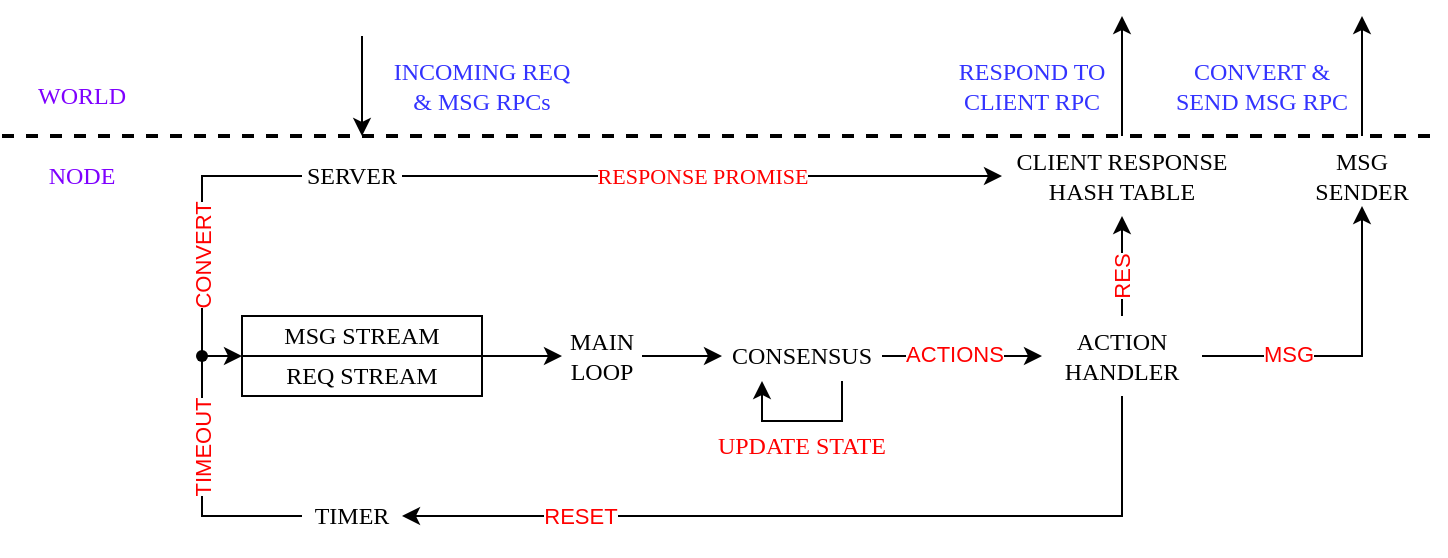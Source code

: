 <mxfile version="21.2.9" type="device">
  <diagram name="Page-1" id="JZkA9TRILaR4p1v6_rER">
    <mxGraphModel dx="954" dy="539" grid="1" gridSize="10" guides="1" tooltips="1" connect="1" arrows="1" fold="1" page="1" pageScale="1" pageWidth="827" pageHeight="1169" math="0" shadow="0">
      <root>
        <mxCell id="0" />
        <mxCell id="1" parent="0" />
        <mxCell id="CLfuMDrshBJl6o2t5jXt-18" style="edgeStyle=orthogonalEdgeStyle;rounded=0;orthogonalLoop=1;jettySize=auto;html=1;exitX=1;exitY=0.5;exitDx=0;exitDy=0;entryX=0;entryY=0.5;entryDx=0;entryDy=0;" parent="1" source="BRn1yeUsOaQLW5uw8jZz-2" target="CLfuMDrshBJl6o2t5jXt-1" edge="1">
          <mxGeometry relative="1" as="geometry" />
        </mxCell>
        <mxCell id="BRn1yeUsOaQLW5uw8jZz-2" value="&lt;font data-font-src=&quot;https://fonts.googleapis.com/css?family=Computer+Modern&quot; style=&quot;font-size: 12px;&quot;&gt;MAIN LOOP&lt;/font&gt;" style="text;html=1;strokeColor=none;fillColor=none;align=center;verticalAlign=middle;whiteSpace=wrap;rounded=0;fontFamily=Computer Modern;fontSource=https%3A%2F%2Ffonts.googleapis.com%2Fcss%3Ffamily%3DComputer%2BModern;fontSize=12;" parent="1" vertex="1">
          <mxGeometry x="360" y="330" width="40" height="40" as="geometry" />
        </mxCell>
        <mxCell id="CLfuMDrshBJl6o2t5jXt-6" style="edgeStyle=orthogonalEdgeStyle;rounded=0;orthogonalLoop=1;jettySize=auto;html=1;exitX=0.5;exitY=1;exitDx=0;exitDy=0;entryX=1;entryY=0.5;entryDx=0;entryDy=0;" parent="1" source="BRn1yeUsOaQLW5uw8jZz-3" target="BRn1yeUsOaQLW5uw8jZz-8" edge="1">
          <mxGeometry relative="1" as="geometry" />
        </mxCell>
        <mxCell id="hZi3n4WkQ5yEn1AbPtqE-3" value="&lt;font color=&quot;#ff0000&quot;&gt;RESET&lt;/font&gt;" style="edgeLabel;html=1;align=center;verticalAlign=middle;resizable=0;points=[];" vertex="1" connectable="0" parent="CLfuMDrshBJl6o2t5jXt-6">
          <mxGeometry x="0.576" relative="1" as="geometry">
            <mxPoint as="offset" />
          </mxGeometry>
        </mxCell>
        <mxCell id="CLfuMDrshBJl6o2t5jXt-23" style="edgeStyle=orthogonalEdgeStyle;rounded=0;orthogonalLoop=1;jettySize=auto;html=1;exitX=0.5;exitY=0;exitDx=0;exitDy=0;entryX=0.5;entryY=1;entryDx=0;entryDy=0;" parent="1" source="BRn1yeUsOaQLW5uw8jZz-3" target="BRn1yeUsOaQLW5uw8jZz-11" edge="1">
          <mxGeometry relative="1" as="geometry" />
        </mxCell>
        <mxCell id="hZi3n4WkQ5yEn1AbPtqE-9" value="&lt;font color=&quot;#ff0000&quot;&gt;RES&lt;/font&gt;" style="edgeLabel;html=1;align=center;verticalAlign=middle;resizable=0;points=[];rotation=-90;" vertex="1" connectable="0" parent="CLfuMDrshBJl6o2t5jXt-23">
          <mxGeometry x="-0.175" y="-2" relative="1" as="geometry">
            <mxPoint x="-2" y="1" as="offset" />
          </mxGeometry>
        </mxCell>
        <mxCell id="CLfuMDrshBJl6o2t5jXt-25" style="edgeStyle=orthogonalEdgeStyle;rounded=0;orthogonalLoop=1;jettySize=auto;html=1;exitX=1;exitY=0.5;exitDx=0;exitDy=0;entryX=0.5;entryY=1;entryDx=0;entryDy=0;" parent="1" source="BRn1yeUsOaQLW5uw8jZz-3" target="BRn1yeUsOaQLW5uw8jZz-12" edge="1">
          <mxGeometry relative="1" as="geometry" />
        </mxCell>
        <mxCell id="hZi3n4WkQ5yEn1AbPtqE-4" value="&lt;font color=&quot;#ff0000&quot;&gt;MSG&lt;/font&gt;" style="edgeLabel;html=1;align=center;verticalAlign=middle;resizable=0;points=[];" vertex="1" connectable="0" parent="CLfuMDrshBJl6o2t5jXt-25">
          <mxGeometry x="-0.448" y="1" relative="1" as="geometry">
            <mxPoint as="offset" />
          </mxGeometry>
        </mxCell>
        <mxCell id="BRn1yeUsOaQLW5uw8jZz-3" value="&lt;font data-font-src=&quot;https://fonts.googleapis.com/css?family=Computer+Modern&quot;&gt;ACTION HANDLER&lt;/font&gt;" style="text;html=1;strokeColor=none;fillColor=none;align=center;verticalAlign=middle;whiteSpace=wrap;rounded=0;fontFamily=Computer Modern;fontSource=https%3A%2F%2Ffonts.googleapis.com%2Fcss%3Ffamily%3DComputer%2BModern;" parent="1" vertex="1">
          <mxGeometry x="600" y="330" width="80" height="40" as="geometry" />
        </mxCell>
        <mxCell id="BRn1yeUsOaQLW5uw8jZz-4" value="&lt;font data-font-src=&quot;https://fonts.googleapis.com/css?family=Computer+Modern&quot;&gt;MSG STREAM&lt;/font&gt;" style="rounded=0;whiteSpace=wrap;html=1;fontFamily=Computer Modern;fontSource=https%3A%2F%2Ffonts.googleapis.com%2Fcss%3Ffamily%3DComputer%2BModern;" parent="1" vertex="1">
          <mxGeometry x="200" y="330" width="120" height="20" as="geometry" />
        </mxCell>
        <mxCell id="BRn1yeUsOaQLW5uw8jZz-5" value="&lt;font data-font-src=&quot;https://fonts.googleapis.com/css?family=Computer+Modern&quot;&gt;REQ STREAM&lt;/font&gt;" style="rounded=0;whiteSpace=wrap;html=1;fontFamily=Computer Modern;fontSource=https%3A%2F%2Ffonts.googleapis.com%2Fcss%3Ffamily%3DComputer%2BModern;" parent="1" vertex="1">
          <mxGeometry x="200" y="350" width="120" height="20" as="geometry" />
        </mxCell>
        <mxCell id="CLfuMDrshBJl6o2t5jXt-14" style="edgeStyle=orthogonalEdgeStyle;rounded=0;orthogonalLoop=1;jettySize=auto;html=1;exitX=0;exitY=0.5;exitDx=0;exitDy=0;entryX=0.5;entryY=1;entryDx=0;entryDy=0;entryPerimeter=0;endArrow=none;endFill=0;" parent="1" source="BRn1yeUsOaQLW5uw8jZz-8" target="CLfuMDrshBJl6o2t5jXt-13" edge="1">
          <mxGeometry relative="1" as="geometry" />
        </mxCell>
        <mxCell id="hZi3n4WkQ5yEn1AbPtqE-2" value="&lt;font color=&quot;#ff0000&quot;&gt;TIMEOUT&lt;/font&gt;" style="edgeLabel;html=1;align=center;verticalAlign=middle;resizable=0;points=[];rotation=-90;" vertex="1" connectable="0" parent="CLfuMDrshBJl6o2t5jXt-14">
          <mxGeometry x="0.292" relative="1" as="geometry">
            <mxPoint as="offset" />
          </mxGeometry>
        </mxCell>
        <mxCell id="BRn1yeUsOaQLW5uw8jZz-8" value="TIMER" style="text;html=1;strokeColor=none;fillColor=none;align=center;verticalAlign=middle;whiteSpace=wrap;rounded=0;fontFamily=Computer Modern;fontSource=https%3A%2F%2Ffonts.googleapis.com%2Fcss%3Ffamily%3DComputer%2BModern;" parent="1" vertex="1">
          <mxGeometry x="230" y="410" width="50" height="40" as="geometry" />
        </mxCell>
        <mxCell id="CLfuMDrshBJl6o2t5jXt-16" style="edgeStyle=orthogonalEdgeStyle;rounded=0;orthogonalLoop=1;jettySize=auto;html=1;exitX=0;exitY=0.5;exitDx=0;exitDy=0;entryX=0.396;entryY=0.438;entryDx=0;entryDy=0;entryPerimeter=0;endArrow=none;endFill=0;" parent="1" source="BRn1yeUsOaQLW5uw8jZz-9" target="CLfuMDrshBJl6o2t5jXt-13" edge="1">
          <mxGeometry relative="1" as="geometry" />
        </mxCell>
        <mxCell id="hZi3n4WkQ5yEn1AbPtqE-1" value="&lt;font color=&quot;#ff0000&quot;&gt;CONVERT&lt;/font&gt;" style="edgeLabel;html=1;align=center;verticalAlign=middle;resizable=0;points=[];rotation=-90;" vertex="1" connectable="0" parent="CLfuMDrshBJl6o2t5jXt-16">
          <mxGeometry x="0.031" y="-2" relative="1" as="geometry">
            <mxPoint x="2" y="18" as="offset" />
          </mxGeometry>
        </mxCell>
        <mxCell id="BRn1yeUsOaQLW5uw8jZz-9" value="SERVER" style="text;html=1;strokeColor=none;fillColor=none;align=center;verticalAlign=middle;whiteSpace=wrap;rounded=0;fontFamily=Computer Modern;fontSource=https%3A%2F%2Ffonts.googleapis.com%2Fcss%3Ffamily%3DComputer%2BModern;" parent="1" vertex="1">
          <mxGeometry x="230" y="240" width="50" height="40" as="geometry" />
        </mxCell>
        <mxCell id="BRn1yeUsOaQLW5uw8jZz-11" value="CLIENT RESPONSE HASH TABLE" style="text;html=1;strokeColor=none;fillColor=none;align=center;verticalAlign=middle;whiteSpace=wrap;rounded=0;fontFamily=Computer Modern;fontSource=https%3A%2F%2Ffonts.googleapis.com%2Fcss%3Ffamily%3DComputer%2BModern;" parent="1" vertex="1">
          <mxGeometry x="580" y="240" width="120" height="40" as="geometry" />
        </mxCell>
        <mxCell id="BRn1yeUsOaQLW5uw8jZz-12" value="MSG SENDER" style="text;html=1;strokeColor=none;fillColor=none;align=center;verticalAlign=middle;whiteSpace=wrap;rounded=0;fontFamily=Computer Modern;fontSource=https%3A%2F%2Ffonts.googleapis.com%2Fcss%3Ffamily%3DComputer%2BModern;" parent="1" vertex="1">
          <mxGeometry x="740" y="245" width="40" height="30" as="geometry" />
        </mxCell>
        <mxCell id="BRn1yeUsOaQLW5uw8jZz-16" value="" style="endArrow=classic;html=1;rounded=0;strokeColor=default;exitX=1;exitY=0;exitDx=0;exitDy=0;fontFamily=Computer Modern;fontSource=https%3A%2F%2Ffonts.googleapis.com%2Fcss%3Ffamily%3DComputer%2BModern;" parent="1" source="BRn1yeUsOaQLW5uw8jZz-5" edge="1">
          <mxGeometry width="50" height="50" relative="1" as="geometry">
            <mxPoint x="320" y="349" as="sourcePoint" />
            <mxPoint x="360" y="350" as="targetPoint" />
            <Array as="points">
              <mxPoint x="350" y="350" />
            </Array>
          </mxGeometry>
        </mxCell>
        <mxCell id="BRn1yeUsOaQLW5uw8jZz-27" value="&lt;font color=&quot;#ff0000&quot;&gt;UPDATE STATE&lt;/font&gt;" style="text;html=1;strokeColor=none;fillColor=none;align=center;verticalAlign=middle;whiteSpace=wrap;rounded=0;fontFamily=Computer Modern;fontSource=https%3A%2F%2Ffonts.googleapis.com%2Fcss%3Ffamily%3DComputer%2BModern;" parent="1" vertex="1">
          <mxGeometry x="430" y="380" width="100" height="30" as="geometry" />
        </mxCell>
        <mxCell id="BRn1yeUsOaQLW5uw8jZz-30" value="RESPONSE PROMISE" style="endArrow=classic;html=1;rounded=0;fontFamily=Computer Modern;fontSource=https%3A%2F%2Ffonts.googleapis.com%2Fcss%3Ffamily%3DComputer%2BModern;exitX=1;exitY=0.5;exitDx=0;exitDy=0;fontColor=#FF0000;" parent="1" source="BRn1yeUsOaQLW5uw8jZz-9" target="BRn1yeUsOaQLW5uw8jZz-11" edge="1">
          <mxGeometry width="50" height="50" relative="1" as="geometry">
            <mxPoint x="80" y="330" as="sourcePoint" />
            <mxPoint x="420" y="250" as="targetPoint" />
          </mxGeometry>
        </mxCell>
        <mxCell id="BRn1yeUsOaQLW5uw8jZz-43" value="&lt;font color=&quot;#3333ff&quot;&gt;CONVERT &amp;amp; SEND MSG RPC&lt;/font&gt;" style="text;html=1;strokeColor=none;fillColor=none;align=center;verticalAlign=middle;whiteSpace=wrap;rounded=0;fontFamily=Computer Modern;fontSource=https%3A%2F%2Ffonts.googleapis.com%2Fcss%3Ffamily%3DComputer%2BModern;" parent="1" vertex="1">
          <mxGeometry x="660" y="200" width="100" height="30" as="geometry" />
        </mxCell>
        <mxCell id="BRn1yeUsOaQLW5uw8jZz-44" value="&lt;font color=&quot;#3333ff&quot;&gt;RESPOND TO CLIENT RPC&lt;/font&gt;" style="text;html=1;strokeColor=none;fillColor=none;align=center;verticalAlign=middle;whiteSpace=wrap;rounded=0;fontFamily=Computer Modern;fontSource=https%3A%2F%2Ffonts.googleapis.com%2Fcss%3Ffamily%3DComputer%2BModern;" parent="1" vertex="1">
          <mxGeometry x="550" y="190" width="90" height="50" as="geometry" />
        </mxCell>
        <mxCell id="BRn1yeUsOaQLW5uw8jZz-45" value="&lt;font color=&quot;#3333ff&quot;&gt;INCOMING REQ &amp;amp; MSG RPCs&lt;/font&gt;" style="text;html=1;strokeColor=none;fillColor=none;align=center;verticalAlign=middle;whiteSpace=wrap;rounded=0;fontFamily=Computer Modern;fontSource=https%3A%2F%2Ffonts.googleapis.com%2Fcss%3Ffamily%3DComputer%2BModern;" parent="1" vertex="1">
          <mxGeometry x="270" y="200" width="100" height="30" as="geometry" />
        </mxCell>
        <mxCell id="CLfuMDrshBJl6o2t5jXt-19" style="edgeStyle=orthogonalEdgeStyle;rounded=0;orthogonalLoop=1;jettySize=auto;html=1;exitX=1;exitY=0.5;exitDx=0;exitDy=0;" parent="1" source="CLfuMDrshBJl6o2t5jXt-1" target="BRn1yeUsOaQLW5uw8jZz-3" edge="1">
          <mxGeometry relative="1" as="geometry" />
        </mxCell>
        <mxCell id="hZi3n4WkQ5yEn1AbPtqE-5" value="&lt;font color=&quot;#ff0000&quot;&gt;ACTIONS&lt;/font&gt;" style="edgeLabel;html=1;align=center;verticalAlign=middle;resizable=0;points=[];" vertex="1" connectable="0" parent="CLfuMDrshBJl6o2t5jXt-19">
          <mxGeometry x="-0.1" y="1" relative="1" as="geometry">
            <mxPoint as="offset" />
          </mxGeometry>
        </mxCell>
        <mxCell id="CLfuMDrshBJl6o2t5jXt-1" value="&lt;font data-font-src=&quot;https://fonts.googleapis.com/css?family=Computer+Modern&quot; style=&quot;font-size: 12px;&quot;&gt;CONSENSUS&lt;/font&gt;" style="text;html=1;strokeColor=none;fillColor=none;align=center;verticalAlign=middle;whiteSpace=wrap;rounded=0;fontFamily=Computer Modern;fontSource=https%3A%2F%2Ffonts.googleapis.com%2Fcss%3Ffamily%3DComputer%2BModern;fontSize=12;" parent="1" vertex="1">
          <mxGeometry x="440" y="337.5" width="80" height="25" as="geometry" />
        </mxCell>
        <mxCell id="CLfuMDrshBJl6o2t5jXt-11" style="edgeStyle=orthogonalEdgeStyle;rounded=0;orthogonalLoop=1;jettySize=auto;html=1;exitX=0.5;exitY=1;exitDx=0;exitDy=0;" parent="1" source="CLfuMDrshBJl6o2t5jXt-1" target="CLfuMDrshBJl6o2t5jXt-1" edge="1">
          <mxGeometry relative="1" as="geometry" />
        </mxCell>
        <mxCell id="CLfuMDrshBJl6o2t5jXt-13" value="" style="shape=waypoint;sketch=0;fillStyle=solid;size=6;pointerEvents=1;points=[];fillColor=none;resizable=0;rotatable=0;perimeter=centerPerimeter;snapToPoint=1;" parent="1" vertex="1">
          <mxGeometry x="170" y="340" width="20" height="20" as="geometry" />
        </mxCell>
        <mxCell id="CLfuMDrshBJl6o2t5jXt-22" value="" style="endArrow=classic;html=1;rounded=0;endFill=1;exitX=0.979;exitY=0.938;exitDx=0;exitDy=0;exitPerimeter=0;entryX=0;entryY=0;entryDx=0;entryDy=0;" parent="1" source="CLfuMDrshBJl6o2t5jXt-13" target="BRn1yeUsOaQLW5uw8jZz-5" edge="1">
          <mxGeometry width="50" height="50" relative="1" as="geometry">
            <mxPoint x="320" y="330" as="sourcePoint" />
            <mxPoint x="370" y="280" as="targetPoint" />
          </mxGeometry>
        </mxCell>
        <mxCell id="CLfuMDrshBJl6o2t5jXt-27" value="" style="endArrow=none;dashed=1;html=1;strokeWidth=2;rounded=0;exitX=0;exitY=0;exitDx=0;exitDy=0;" parent="1" source="CLfuMDrshBJl6o2t5jXt-36" edge="1">
          <mxGeometry width="50" height="50" relative="1" as="geometry">
            <mxPoint x="40" y="240" as="sourcePoint" />
            <mxPoint x="800" y="240" as="targetPoint" />
          </mxGeometry>
        </mxCell>
        <mxCell id="CLfuMDrshBJl6o2t5jXt-31" value="" style="endArrow=classic;html=1;rounded=0;" parent="1" edge="1">
          <mxGeometry width="50" height="50" relative="1" as="geometry">
            <mxPoint x="760" y="240" as="sourcePoint" />
            <mxPoint x="760" y="180" as="targetPoint" />
          </mxGeometry>
        </mxCell>
        <mxCell id="CLfuMDrshBJl6o2t5jXt-32" value="" style="endArrow=classic;html=1;rounded=0;" parent="1" edge="1">
          <mxGeometry width="50" height="50" relative="1" as="geometry">
            <mxPoint x="640" y="240" as="sourcePoint" />
            <mxPoint x="640" y="180" as="targetPoint" />
          </mxGeometry>
        </mxCell>
        <mxCell id="CLfuMDrshBJl6o2t5jXt-34" value="" style="endArrow=classic;html=1;rounded=0;" parent="1" edge="1">
          <mxGeometry width="50" height="50" relative="1" as="geometry">
            <mxPoint x="260" y="190" as="sourcePoint" />
            <mxPoint x="260" y="240" as="targetPoint" />
          </mxGeometry>
        </mxCell>
        <mxCell id="CLfuMDrshBJl6o2t5jXt-35" value="&lt;font color=&quot;#7f00ff&quot;&gt;WORLD&lt;/font&gt;" style="text;html=1;strokeColor=none;fillColor=none;align=center;verticalAlign=middle;whiteSpace=wrap;rounded=0;fontFamily=Computer Modern;fontSource=https%3A%2F%2Ffonts.googleapis.com%2Fcss%3Ffamily%3DComputer%2BModern;" parent="1" vertex="1">
          <mxGeometry x="80" y="200" width="80" height="40" as="geometry" />
        </mxCell>
        <mxCell id="CLfuMDrshBJl6o2t5jXt-36" value="&lt;font color=&quot;#7f00ff&quot;&gt;NODE&lt;/font&gt;" style="text;html=1;strokeColor=none;fillColor=none;align=center;verticalAlign=middle;whiteSpace=wrap;rounded=0;fontFamily=Computer Modern;fontSource=https%3A%2F%2Ffonts.googleapis.com%2Fcss%3Ffamily%3DComputer%2BModern;" parent="1" vertex="1">
          <mxGeometry x="80" y="240" width="80" height="40" as="geometry" />
        </mxCell>
        <mxCell id="hZi3n4WkQ5yEn1AbPtqE-7" style="edgeStyle=orthogonalEdgeStyle;rounded=0;orthogonalLoop=1;jettySize=auto;html=1;exitX=0.75;exitY=1;exitDx=0;exitDy=0;entryX=0.25;entryY=1;entryDx=0;entryDy=0;" edge="1" parent="1" source="CLfuMDrshBJl6o2t5jXt-1" target="CLfuMDrshBJl6o2t5jXt-1">
          <mxGeometry relative="1" as="geometry" />
        </mxCell>
      </root>
    </mxGraphModel>
  </diagram>
</mxfile>
